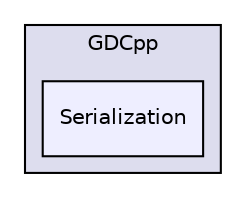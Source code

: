 digraph "Serialization" {
  compound=true
  node [ fontsize="10", fontname="Helvetica"];
  edge [ labelfontsize="10", labelfontname="Helvetica"];
  subgraph clusterdir_d2357026098860ba2e16e48ff3d9516a {
    graph [ bgcolor="#ddddee", pencolor="black", label="GDCpp" fontname="Helvetica", fontsize="10", URL="dir_d2357026098860ba2e16e48ff3d9516a.html"]
  dir_a77affc7b238a75b8a7c9bed86ddb451 [shape=box, label="Serialization", style="filled", fillcolor="#eeeeff", pencolor="black", URL="dir_a77affc7b238a75b8a7c9bed86ddb451.html"];
  }
}
